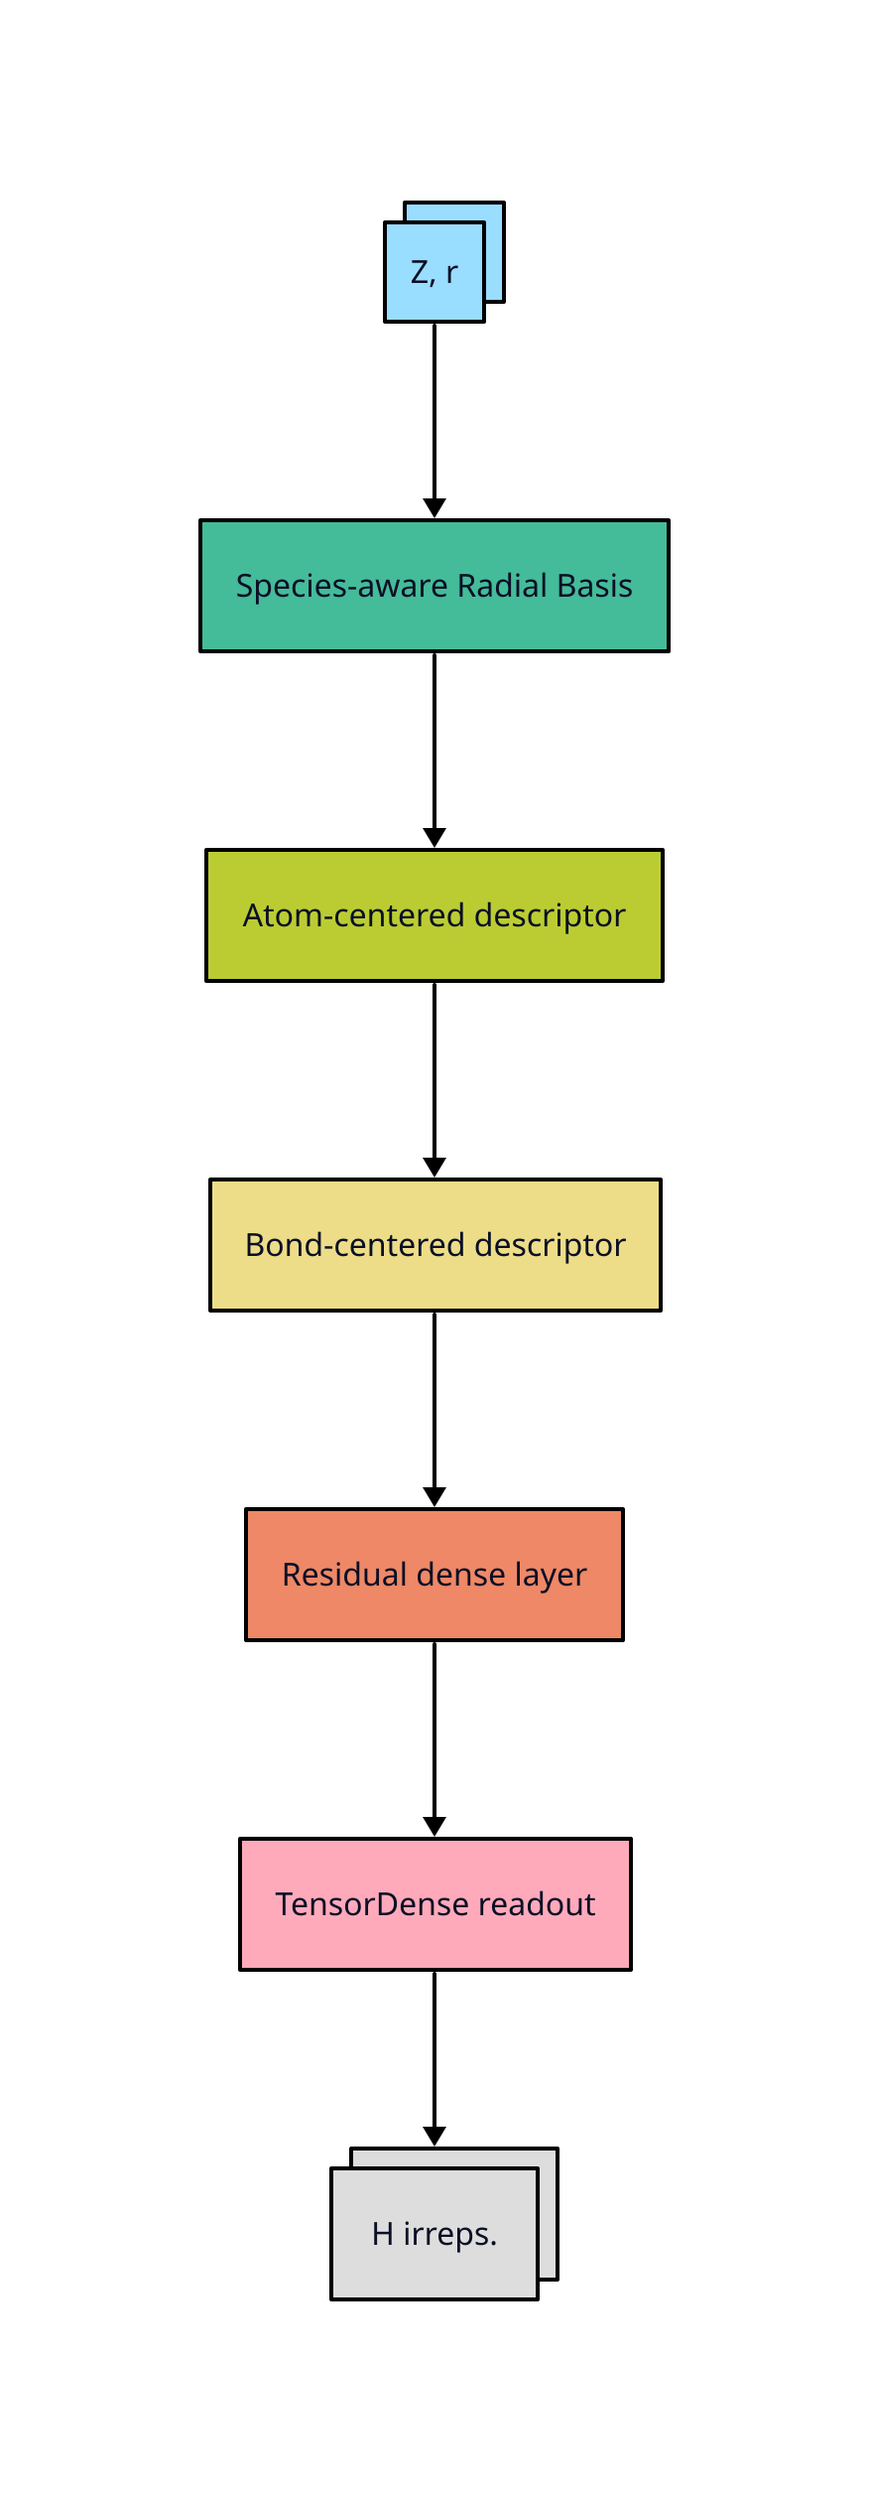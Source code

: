 vars: {
    d2-config: {
      layout-engine: elk
      theme-id: 200
    }
}

# ins: {equation: |latex 
#         Z_i, Z_j, r_{ij}|
# }
ins: Z, r
ins.class: input
sarb: Species-aware Radial Basis {class: sarb}
ac: Atom-centered descriptor {class: ac}
bc: Bond-centered descriptor {class: bc}
rd: Residual dense layer {class: rd}
ro: TensorDense readout {class: ro}
outs: H irreps. {class: outs}
# sarb.class: sarb

ins -> sarb -> ac -> bc -> rd -> ro -> outs: {style: {stroke: "#000000"}}
# sarb -> ac: {style: {stroke: "#000000"}}
# ac -> bc: {style: {stroke: "#000000"}}
# bc -> rd



classes: {
    empty: {
            label: ""
            width: 50
            height: 50
            style: {
                fill: transparent
                stroke: transparent
            }
    }
    sarb: {
        style: {
            fill: "#44BB99"
            stroke: "#000000"
        }
    }
    ac: {
        style: {
            fill: "#BBCC33"
            stroke: "#000000"
        }
    }
    bc: {
        style: {
            fill: "#EEDD88"
            stroke: "#000000"
        }
    }
    rd: {
        style: {
            fill: "#EE8866"
            stroke: "#000000"
        }
    }
    ro: {
        style: {
            fill: "#FFAABB"
            stroke: "#000000"
        }
    }
    outs: {
        style: {
            fill: "#DDDDDD"
            stroke: "#000000"
            multiple: true
        }
    }
    input : {
        # label: ""
        width: 50
        height: 50
        style: {
            fill: "#99DDFF"
            stroke: "#000000"
            multiple: true
        }
    }
}



# if colorset == 'light':
#     cset = namedtuple('Lcset',
#                     'light_blue orange    light_yellow pink    light_cyan 
#                      mint      pear       olive      pale_grey black')
#         return cset('#77AADD', '#EE8866', '#EEDD88', '#FFAABB', '#99DDFF',
#                     '#44BB99', '#BBCC33', '#AAAA00', '#DDDDDD', '#000000')

# if colorset == 'bright':
#         cset = namedtuple('Bcset',
#                     'blue      red        green      yellow     cyan
#                     purple     grey       black')
#         return cset('#4477AA', '#EE6677', '#228833', '#CCBB44', '#66CCEE',
#                     '#AA3377', '#BBBBBB', '#000000')
